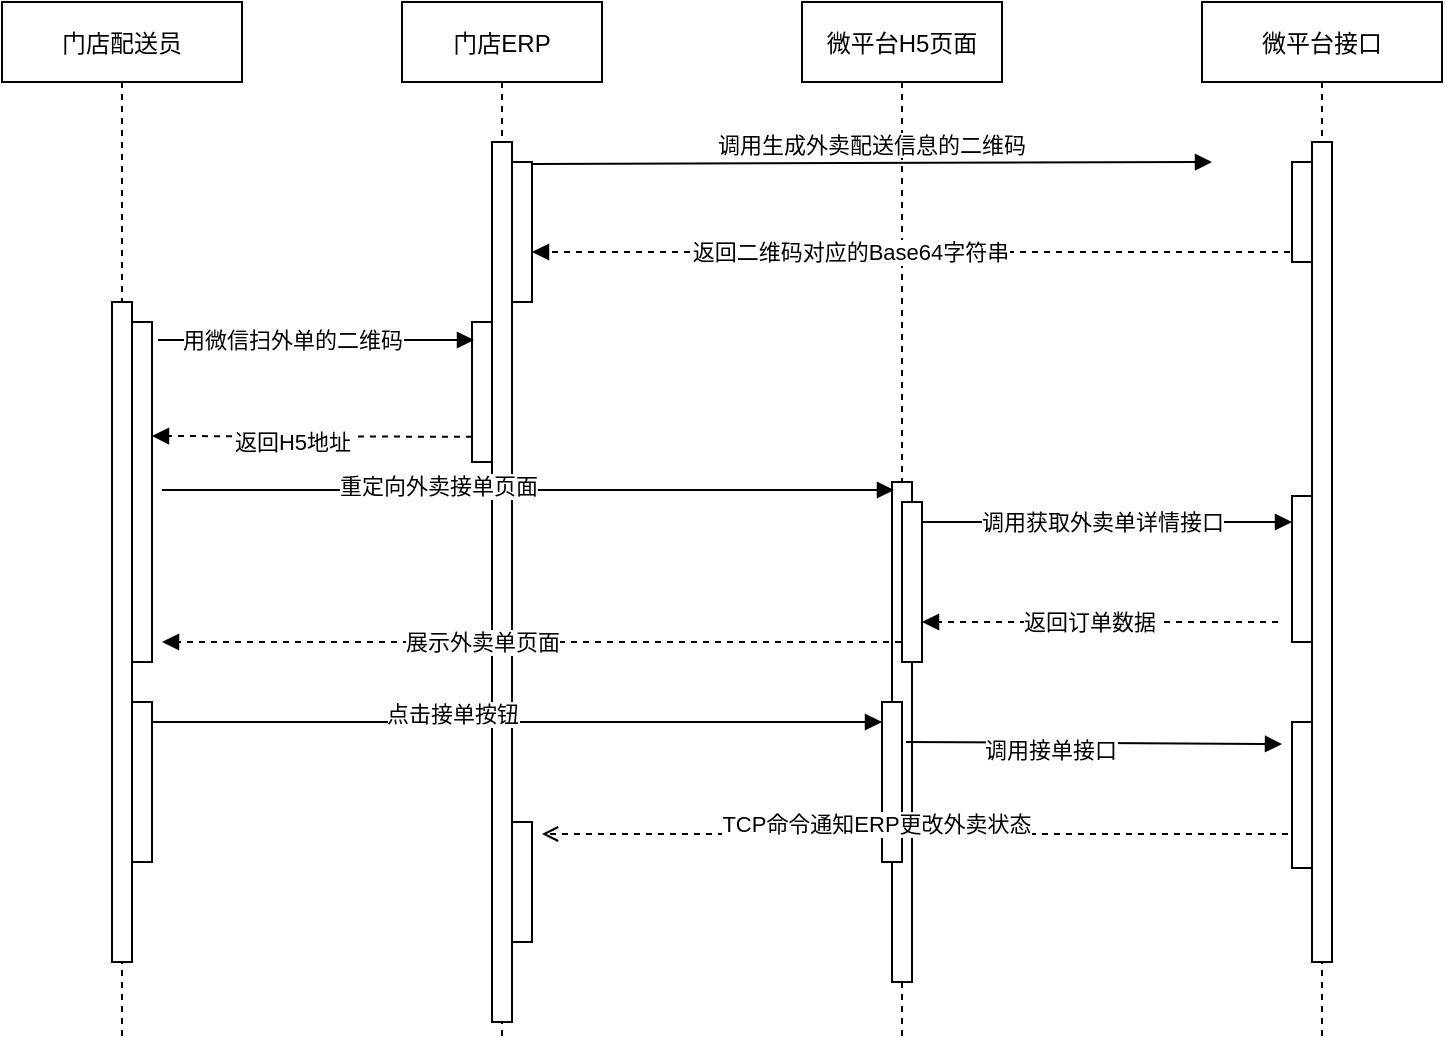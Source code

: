 <mxfile version="15.7.3" type="github">
  <diagram id="kgpKYQtTHZ0yAKxKKP6v" name="Page-1">
    <mxGraphModel dx="1422" dy="804" grid="1" gridSize="10" guides="1" tooltips="1" connect="1" arrows="1" fold="1" page="1" pageScale="1" pageWidth="850" pageHeight="1100" math="0" shadow="0">
      <root>
        <mxCell id="0" />
        <mxCell id="1" parent="0" />
        <mxCell id="3nuBFxr9cyL0pnOWT2aG-1" value="门店ERP" style="shape=umlLifeline;perimeter=lifelinePerimeter;container=1;collapsible=0;recursiveResize=0;rounded=0;shadow=0;strokeWidth=1;" parent="1" vertex="1">
          <mxGeometry x="280" y="80" width="100" height="520" as="geometry" />
        </mxCell>
        <mxCell id="CqPfDWtio2Da3GqYEOoQ-3" value="" style="points=[];perimeter=orthogonalPerimeter;rounded=0;shadow=0;strokeWidth=1;" vertex="1" parent="3nuBFxr9cyL0pnOWT2aG-1">
          <mxGeometry x="35" y="160" width="10" height="70" as="geometry" />
        </mxCell>
        <mxCell id="3nuBFxr9cyL0pnOWT2aG-2" value="" style="points=[];perimeter=orthogonalPerimeter;rounded=0;shadow=0;strokeWidth=1;" parent="3nuBFxr9cyL0pnOWT2aG-1" vertex="1">
          <mxGeometry x="45" y="70" width="10" height="440" as="geometry" />
        </mxCell>
        <mxCell id="3nuBFxr9cyL0pnOWT2aG-4" value="" style="points=[];perimeter=orthogonalPerimeter;rounded=0;shadow=0;strokeWidth=1;" parent="3nuBFxr9cyL0pnOWT2aG-1" vertex="1">
          <mxGeometry x="55" y="80" width="10" height="70" as="geometry" />
        </mxCell>
        <mxCell id="CqPfDWtio2Da3GqYEOoQ-29" value="" style="points=[];perimeter=orthogonalPerimeter;rounded=0;shadow=0;strokeWidth=1;glass=0;sketch=0;labelPosition=left;verticalLabelPosition=middle;align=right;verticalAlign=bottom;horizontal=1;fontColor=default;labelBackgroundColor=none;" vertex="1" parent="3nuBFxr9cyL0pnOWT2aG-1">
          <mxGeometry x="55" y="410" width="10" height="60" as="geometry" />
        </mxCell>
        <mxCell id="3nuBFxr9cyL0pnOWT2aG-5" value="微平台H5页面" style="shape=umlLifeline;perimeter=lifelinePerimeter;container=1;collapsible=0;recursiveResize=0;rounded=0;shadow=0;strokeWidth=1;" parent="1" vertex="1">
          <mxGeometry x="480" y="80" width="100" height="520" as="geometry" />
        </mxCell>
        <mxCell id="3nuBFxr9cyL0pnOWT2aG-6" value="" style="points=[];perimeter=orthogonalPerimeter;rounded=0;shadow=0;strokeWidth=1;" parent="3nuBFxr9cyL0pnOWT2aG-5" vertex="1">
          <mxGeometry x="45" y="240" width="10" height="250" as="geometry" />
        </mxCell>
        <mxCell id="CqPfDWtio2Da3GqYEOoQ-10" value="" style="html=1;verticalAlign=bottom;labelBackgroundColor=none;endArrow=block;endFill=1;rounded=0;fontColor=default;" edge="1" parent="3nuBFxr9cyL0pnOWT2aG-5">
          <mxGeometry width="160" relative="1" as="geometry">
            <mxPoint x="60" y="260" as="sourcePoint" />
            <mxPoint x="245" y="260" as="targetPoint" />
          </mxGeometry>
        </mxCell>
        <mxCell id="CqPfDWtio2Da3GqYEOoQ-13" value="调用获取外卖单详情接口" style="edgeLabel;html=1;align=center;verticalAlign=middle;resizable=0;points=[];fontColor=default;" vertex="1" connectable="0" parent="CqPfDWtio2Da3GqYEOoQ-10">
          <mxGeometry x="-0.159" y="-4" relative="1" as="geometry">
            <mxPoint x="12" y="-4" as="offset" />
          </mxGeometry>
        </mxCell>
        <mxCell id="CqPfDWtio2Da3GqYEOoQ-14" value="" style="html=1;verticalAlign=bottom;labelBackgroundColor=none;endArrow=block;endFill=1;dashed=1;rounded=0;fontColor=default;" edge="1" parent="3nuBFxr9cyL0pnOWT2aG-5">
          <mxGeometry width="160" relative="1" as="geometry">
            <mxPoint x="238" y="310" as="sourcePoint" />
            <mxPoint x="60" y="310" as="targetPoint" />
          </mxGeometry>
        </mxCell>
        <mxCell id="CqPfDWtio2Da3GqYEOoQ-15" value="返回订单数据&amp;nbsp;" style="edgeLabel;html=1;align=center;verticalAlign=middle;resizable=0;points=[];fontColor=default;" vertex="1" connectable="0" parent="CqPfDWtio2Da3GqYEOoQ-14">
          <mxGeometry x="0.293" y="3" relative="1" as="geometry">
            <mxPoint x="22" y="-3" as="offset" />
          </mxGeometry>
        </mxCell>
        <mxCell id="CqPfDWtio2Da3GqYEOoQ-16" value="" style="points=[];perimeter=orthogonalPerimeter;rounded=0;shadow=0;strokeWidth=1;glass=0;sketch=0;labelPosition=left;verticalLabelPosition=middle;align=right;verticalAlign=bottom;horizontal=1;fontColor=default;labelBackgroundColor=none;" vertex="1" parent="3nuBFxr9cyL0pnOWT2aG-5">
          <mxGeometry x="50" y="250" width="10" height="80" as="geometry" />
        </mxCell>
        <mxCell id="CqPfDWtio2Da3GqYEOoQ-21" value="" style="points=[];perimeter=orthogonalPerimeter;rounded=0;shadow=0;strokeWidth=1;glass=0;sketch=0;labelPosition=left;verticalLabelPosition=middle;align=right;verticalAlign=bottom;horizontal=1;fontColor=default;labelBackgroundColor=none;" vertex="1" parent="3nuBFxr9cyL0pnOWT2aG-5">
          <mxGeometry x="40" y="350" width="10" height="80" as="geometry" />
        </mxCell>
        <mxCell id="pznQq88BLypSLClIyA6O-1" value="门店配送员" style="shape=umlLifeline;perimeter=lifelinePerimeter;container=1;collapsible=0;recursiveResize=0;rounded=0;shadow=0;strokeWidth=1;" parent="1" vertex="1">
          <mxGeometry x="80" y="80" width="120" height="520" as="geometry" />
        </mxCell>
        <mxCell id="pznQq88BLypSLClIyA6O-2" value="" style="points=[];perimeter=orthogonalPerimeter;rounded=0;shadow=0;strokeWidth=1;" parent="pznQq88BLypSLClIyA6O-1" vertex="1">
          <mxGeometry x="55" y="150" width="10" height="330" as="geometry" />
        </mxCell>
        <mxCell id="pznQq88BLypSLClIyA6O-3" value="" style="points=[];perimeter=orthogonalPerimeter;rounded=0;shadow=0;strokeWidth=1;" parent="pznQq88BLypSLClIyA6O-1" vertex="1">
          <mxGeometry x="65" y="160" width="10" height="170" as="geometry" />
        </mxCell>
        <mxCell id="CqPfDWtio2Da3GqYEOoQ-4" value="" style="html=1;verticalAlign=bottom;labelBackgroundColor=none;endArrow=block;endFill=1;rounded=0;" edge="1" parent="pznQq88BLypSLClIyA6O-1">
          <mxGeometry width="160" relative="1" as="geometry">
            <mxPoint x="78" y="169" as="sourcePoint" />
            <mxPoint x="236" y="169" as="targetPoint" />
          </mxGeometry>
        </mxCell>
        <mxCell id="CqPfDWtio2Da3GqYEOoQ-5" value="用微信扫外单的二维码" style="edgeLabel;html=1;align=center;verticalAlign=middle;resizable=0;points=[];" vertex="1" connectable="0" parent="CqPfDWtio2Da3GqYEOoQ-4">
          <mxGeometry x="-0.157" relative="1" as="geometry">
            <mxPoint as="offset" />
          </mxGeometry>
        </mxCell>
        <mxCell id="CqPfDWtio2Da3GqYEOoQ-8" value="" style="html=1;verticalAlign=bottom;labelBackgroundColor=none;endArrow=block;endFill=1;rounded=0;fontColor=default;" edge="1" parent="pznQq88BLypSLClIyA6O-1">
          <mxGeometry width="160" relative="1" as="geometry">
            <mxPoint x="80" y="244" as="sourcePoint" />
            <mxPoint x="446" y="244" as="targetPoint" />
          </mxGeometry>
        </mxCell>
        <mxCell id="CqPfDWtio2Da3GqYEOoQ-9" value="重定向外卖接单页面" style="edgeLabel;html=1;align=center;verticalAlign=middle;resizable=0;points=[];fontColor=default;" vertex="1" connectable="0" parent="CqPfDWtio2Da3GqYEOoQ-8">
          <mxGeometry x="-0.248" y="2" relative="1" as="geometry">
            <mxPoint as="offset" />
          </mxGeometry>
        </mxCell>
        <mxCell id="CqPfDWtio2Da3GqYEOoQ-19" value="" style="points=[];perimeter=orthogonalPerimeter;rounded=0;shadow=0;strokeWidth=1;glass=0;sketch=0;labelPosition=left;verticalLabelPosition=middle;align=right;verticalAlign=bottom;horizontal=1;fontColor=default;labelBackgroundColor=none;" vertex="1" parent="pznQq88BLypSLClIyA6O-1">
          <mxGeometry x="65" y="350" width="10" height="80" as="geometry" />
        </mxCell>
        <mxCell id="CqPfDWtio2Da3GqYEOoQ-20" value="" style="html=1;verticalAlign=bottom;labelBackgroundColor=none;endArrow=block;endFill=1;rounded=0;fontColor=default;" edge="1" parent="pznQq88BLypSLClIyA6O-1">
          <mxGeometry width="160" relative="1" as="geometry">
            <mxPoint x="75" y="360" as="sourcePoint" />
            <mxPoint x="440" y="360" as="targetPoint" />
          </mxGeometry>
        </mxCell>
        <mxCell id="CqPfDWtio2Da3GqYEOoQ-22" value="点击接单按钮" style="edgeLabel;html=1;align=center;verticalAlign=middle;resizable=0;points=[];fontColor=default;" vertex="1" connectable="0" parent="CqPfDWtio2Da3GqYEOoQ-20">
          <mxGeometry x="-0.178" y="4" relative="1" as="geometry">
            <mxPoint as="offset" />
          </mxGeometry>
        </mxCell>
        <mxCell id="3nuBFxr9cyL0pnOWT2aG-8" value="调用生成外卖配送信息的二维码" style="verticalAlign=bottom;endArrow=block;shadow=0;strokeWidth=1;" parent="1" edge="1">
          <mxGeometry relative="1" as="geometry">
            <mxPoint x="345" y="161" as="sourcePoint" />
            <mxPoint x="685" y="160" as="targetPoint" />
          </mxGeometry>
        </mxCell>
        <mxCell id="pznQq88BLypSLClIyA6O-4" value="微平台接口" style="shape=umlLifeline;perimeter=lifelinePerimeter;container=1;collapsible=0;recursiveResize=0;rounded=0;shadow=0;strokeWidth=1;" parent="1" vertex="1">
          <mxGeometry x="680" y="80" width="120" height="520" as="geometry" />
        </mxCell>
        <mxCell id="CqPfDWtio2Da3GqYEOoQ-11" value="" style="points=[];perimeter=orthogonalPerimeter;rounded=0;shadow=0;strokeWidth=1;glass=0;sketch=0;labelPosition=left;verticalLabelPosition=middle;align=right;verticalAlign=bottom;horizontal=1;fontColor=default;labelBackgroundColor=none;" vertex="1" parent="pznQq88BLypSLClIyA6O-4">
          <mxGeometry x="45" y="247" width="10" height="73" as="geometry" />
        </mxCell>
        <mxCell id="pznQq88BLypSLClIyA6O-6" value="" style="points=[];perimeter=orthogonalPerimeter;rounded=0;shadow=0;strokeWidth=1;glass=0;sketch=0;labelPosition=left;verticalLabelPosition=middle;align=right;verticalAlign=bottom;horizontal=1;fontColor=default;labelBackgroundColor=none;" parent="pznQq88BLypSLClIyA6O-4" vertex="1">
          <mxGeometry x="45" y="80" width="10" height="50" as="geometry" />
        </mxCell>
        <mxCell id="pznQq88BLypSLClIyA6O-5" value="" style="points=[];perimeter=orthogonalPerimeter;rounded=0;shadow=0;strokeWidth=1;" parent="pznQq88BLypSLClIyA6O-4" vertex="1">
          <mxGeometry x="55" y="70" width="10" height="410" as="geometry" />
        </mxCell>
        <mxCell id="CqPfDWtio2Da3GqYEOoQ-24" value="" style="points=[];perimeter=orthogonalPerimeter;rounded=0;shadow=0;strokeWidth=1;glass=0;sketch=0;labelPosition=left;verticalLabelPosition=middle;align=right;verticalAlign=bottom;horizontal=1;fontColor=default;labelBackgroundColor=none;" vertex="1" parent="pznQq88BLypSLClIyA6O-4">
          <mxGeometry x="45" y="360" width="10" height="73" as="geometry" />
        </mxCell>
        <mxCell id="CqPfDWtio2Da3GqYEOoQ-1" value="" style="html=1;verticalAlign=bottom;labelBackgroundColor=none;endArrow=block;endFill=1;dashed=1;rounded=0;exitX=-0.1;exitY=0.9;exitDx=0;exitDy=0;exitPerimeter=0;" edge="1" parent="1" source="pznQq88BLypSLClIyA6O-6">
          <mxGeometry width="160" relative="1" as="geometry">
            <mxPoint x="680" y="220" as="sourcePoint" />
            <mxPoint x="345" y="205" as="targetPoint" />
          </mxGeometry>
        </mxCell>
        <mxCell id="CqPfDWtio2Da3GqYEOoQ-2" value="返回二维码对应的Base64字符串" style="edgeLabel;html=1;align=center;verticalAlign=middle;resizable=0;points=[];" vertex="1" connectable="0" parent="CqPfDWtio2Da3GqYEOoQ-1">
          <mxGeometry x="0.654" y="-2" relative="1" as="geometry">
            <mxPoint x="93" y="2" as="offset" />
          </mxGeometry>
        </mxCell>
        <mxCell id="CqPfDWtio2Da3GqYEOoQ-6" value="" style="html=1;verticalAlign=bottom;labelBackgroundColor=none;endArrow=block;endFill=1;dashed=1;rounded=0;exitX=0;exitY=0.82;exitDx=0;exitDy=0;exitPerimeter=0;" edge="1" parent="1" source="CqPfDWtio2Da3GqYEOoQ-3">
          <mxGeometry width="160" relative="1" as="geometry">
            <mxPoint x="320" y="289" as="sourcePoint" />
            <mxPoint x="155" y="297" as="targetPoint" />
          </mxGeometry>
        </mxCell>
        <mxCell id="CqPfDWtio2Da3GqYEOoQ-7" value="返回H5地址" style="edgeLabel;html=1;align=center;verticalAlign=middle;resizable=0;points=[];fontColor=default;" vertex="1" connectable="0" parent="CqPfDWtio2Da3GqYEOoQ-6">
          <mxGeometry x="0.131" y="4" relative="1" as="geometry">
            <mxPoint y="-1" as="offset" />
          </mxGeometry>
        </mxCell>
        <mxCell id="CqPfDWtio2Da3GqYEOoQ-17" value="" style="html=1;verticalAlign=bottom;labelBackgroundColor=none;endArrow=block;endFill=1;dashed=1;rounded=0;fontColor=default;" edge="1" parent="1" source="3nuBFxr9cyL0pnOWT2aG-5">
          <mxGeometry width="160" relative="1" as="geometry">
            <mxPoint x="320" y="400" as="sourcePoint" />
            <mxPoint x="160" y="400" as="targetPoint" />
          </mxGeometry>
        </mxCell>
        <mxCell id="CqPfDWtio2Da3GqYEOoQ-18" value="展示外卖单页面" style="edgeLabel;html=1;align=center;verticalAlign=middle;resizable=0;points=[];fontColor=default;" vertex="1" connectable="0" parent="CqPfDWtio2Da3GqYEOoQ-17">
          <mxGeometry x="-0.727" y="2" relative="1" as="geometry">
            <mxPoint x="-159" y="-2" as="offset" />
          </mxGeometry>
        </mxCell>
        <mxCell id="CqPfDWtio2Da3GqYEOoQ-25" value="" style="html=1;verticalAlign=bottom;labelBackgroundColor=none;endArrow=block;endFill=1;rounded=0;fontColor=default;exitX=1.2;exitY=0.25;exitDx=0;exitDy=0;exitPerimeter=0;sourcePerimeterSpacing=0;" edge="1" parent="1" source="CqPfDWtio2Da3GqYEOoQ-21">
          <mxGeometry width="160" relative="1" as="geometry">
            <mxPoint x="540" y="451" as="sourcePoint" />
            <mxPoint x="720" y="451" as="targetPoint" />
          </mxGeometry>
        </mxCell>
        <mxCell id="CqPfDWtio2Da3GqYEOoQ-26" value="调用接单接口" style="edgeLabel;html=1;align=center;verticalAlign=middle;resizable=0;points=[];fontColor=default;" vertex="1" connectable="0" parent="CqPfDWtio2Da3GqYEOoQ-25">
          <mxGeometry x="-0.234" y="-3" relative="1" as="geometry">
            <mxPoint as="offset" />
          </mxGeometry>
        </mxCell>
        <mxCell id="CqPfDWtio2Da3GqYEOoQ-27" value="" style="html=1;verticalAlign=bottom;labelBackgroundColor=none;endArrow=open;endFill=0;dashed=1;rounded=0;fontColor=default;exitX=-0.2;exitY=0.767;exitDx=0;exitDy=0;exitPerimeter=0;targetPerimeterSpacing=0;" edge="1" parent="1" source="CqPfDWtio2Da3GqYEOoQ-24">
          <mxGeometry width="160" relative="1" as="geometry">
            <mxPoint x="710" y="500" as="sourcePoint" />
            <mxPoint x="350" y="496" as="targetPoint" />
          </mxGeometry>
        </mxCell>
        <mxCell id="CqPfDWtio2Da3GqYEOoQ-28" value="TCP命令通知ERP更改外卖状态" style="edgeLabel;html=1;align=center;verticalAlign=middle;resizable=0;points=[];fontColor=default;" vertex="1" connectable="0" parent="CqPfDWtio2Da3GqYEOoQ-27">
          <mxGeometry x="0.232" y="-3" relative="1" as="geometry">
            <mxPoint x="24" y="-2" as="offset" />
          </mxGeometry>
        </mxCell>
      </root>
    </mxGraphModel>
  </diagram>
</mxfile>
